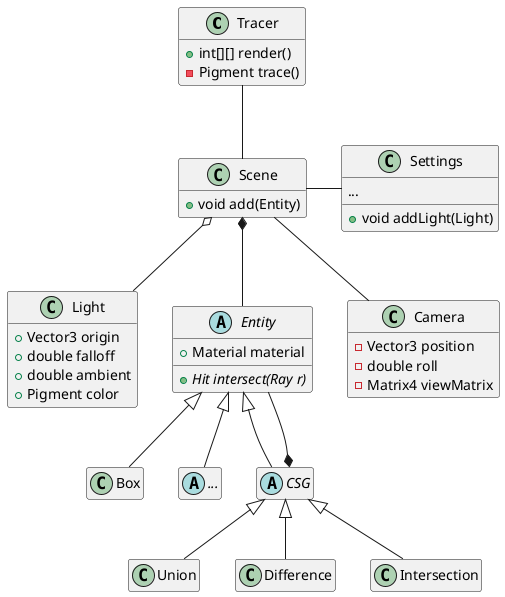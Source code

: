 @startuml

set namespaceSeparator none
hide empty members

class Tracer {
    + int[][] render()
    - Pigment trace()
}

hide Tracer fields

class Scene {
    + void add(Entity)
}

hide Scene fields

class Settings {
    ...
    + void addLight(Light)
}

class Light {
    + Vector3 origin
    + double falloff
    + double ambient
    + Pigment color
}

hide Light methods

abstract class Entity {
    + Material material
    + {abstract} Hit intersect(Ray r)
}

class Camera {
    - Vector3 position
    - double roll
    - Matrix4 viewMatrix
}

hide Camera methods

class Box
abstract class "..."

abstract class CSG
class Union
class Difference
class Intersection

Scene o-- Light
Scene *-- Entity
Scene -- Camera

Entity <|-- Box
Entity <|-- "..."
Entity <|-- CSG

CSG *-- Entity

Scene -right- Settings
Tracer -- Scene

CSG <|-- Union
CSG <|-- Difference
CSG <|-- Intersection

@enduml